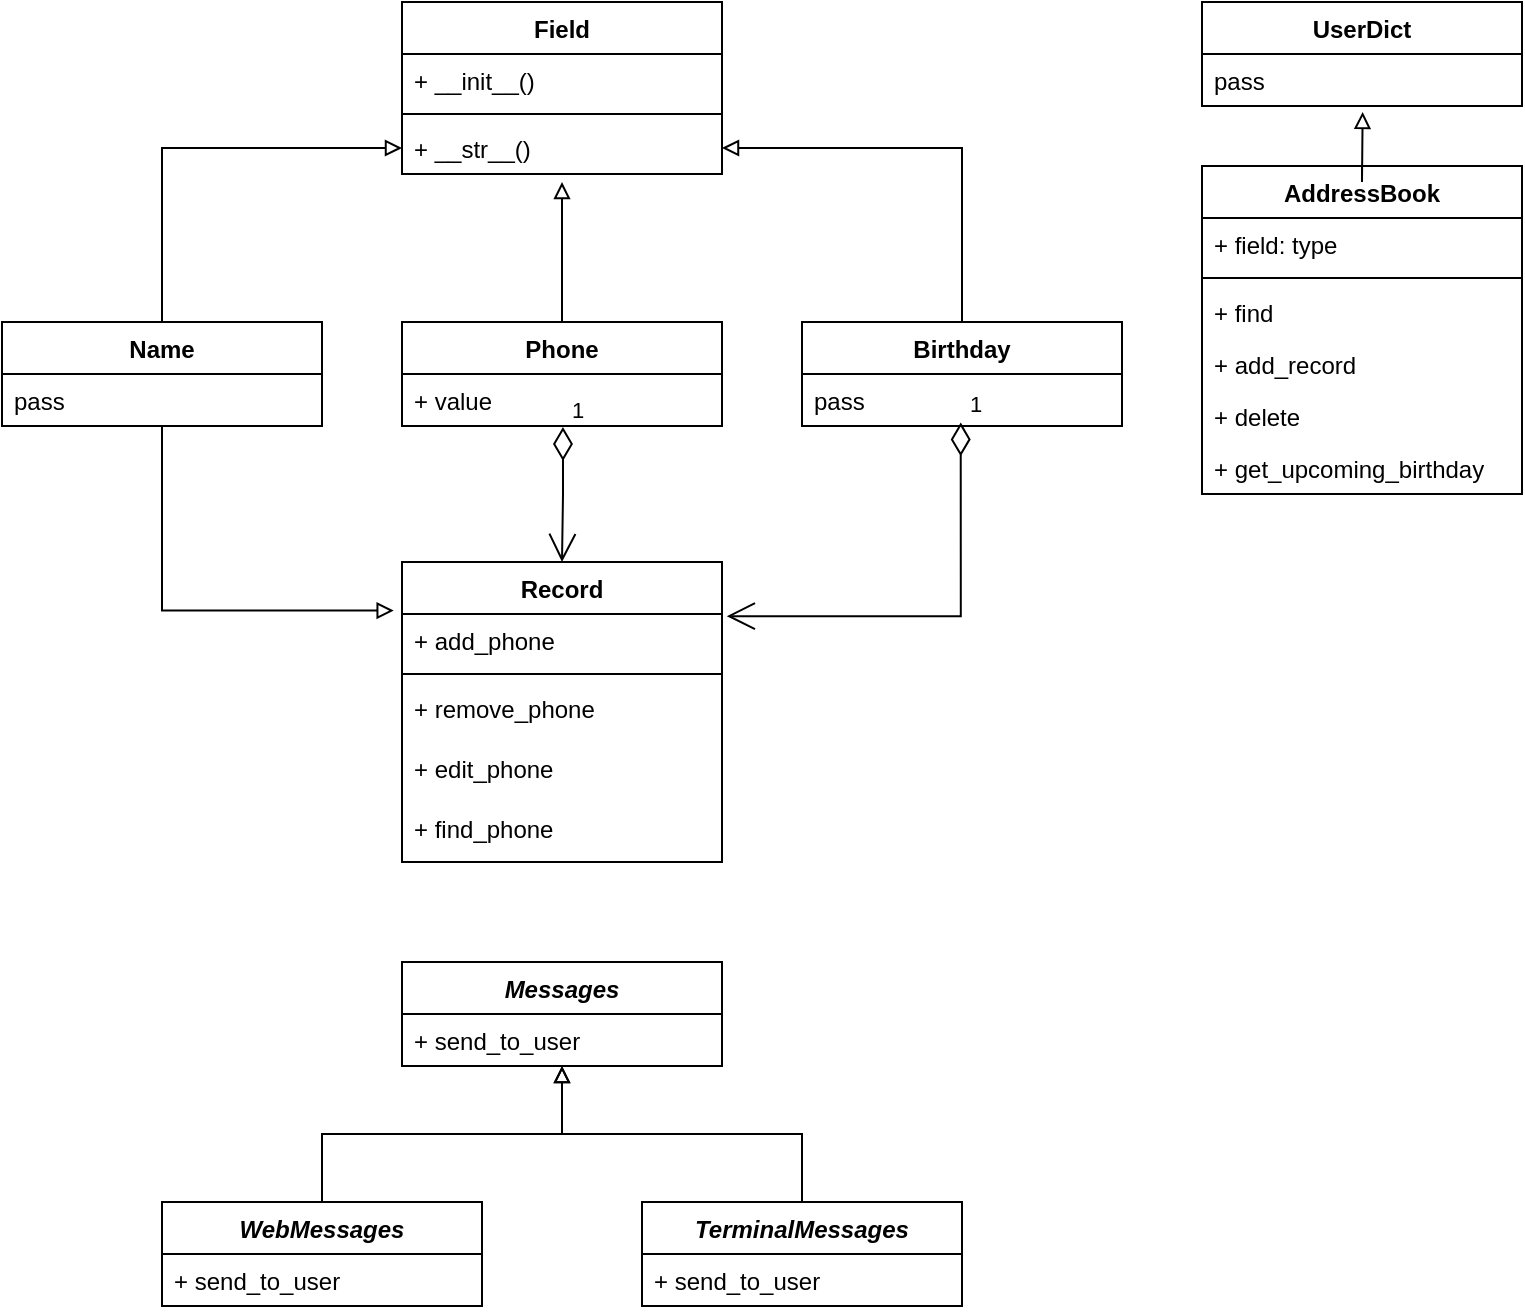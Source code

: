 <mxfile version="24.3.0" type="device">
  <diagram name="Strona-1" id="J8oHZUmJ0uuqWYIwfPBM">
    <mxGraphModel dx="1310" dy="765" grid="1" gridSize="10" guides="1" tooltips="1" connect="1" arrows="1" fold="1" page="1" pageScale="1" pageWidth="827" pageHeight="1169" math="0" shadow="0">
      <root>
        <mxCell id="0" />
        <mxCell id="1" parent="0" />
        <mxCell id="WBYFLvjMA6jOdDmI6x1O-7" value="Field" style="swimlane;fontStyle=1;align=center;verticalAlign=top;childLayout=stackLayout;horizontal=1;startSize=26;horizontalStack=0;resizeParent=1;resizeParentMax=0;resizeLast=0;collapsible=1;marginBottom=0;whiteSpace=wrap;html=1;labelBackgroundColor=none;" parent="1" vertex="1">
          <mxGeometry x="200" width="160" height="86" as="geometry">
            <mxRectangle x="120" y="400" width="70" height="30" as="alternateBounds" />
          </mxGeometry>
        </mxCell>
        <mxCell id="WBYFLvjMA6jOdDmI6x1O-8" value="+ __init__()" style="text;strokeColor=none;fillColor=none;align=left;verticalAlign=top;spacingLeft=4;spacingRight=4;overflow=hidden;rotatable=0;points=[[0,0.5],[1,0.5]];portConstraint=eastwest;whiteSpace=wrap;html=1;labelBackgroundColor=none;" parent="WBYFLvjMA6jOdDmI6x1O-7" vertex="1">
          <mxGeometry y="26" width="160" height="26" as="geometry" />
        </mxCell>
        <mxCell id="WBYFLvjMA6jOdDmI6x1O-9" value="" style="line;strokeWidth=1;fillColor=none;align=left;verticalAlign=middle;spacingTop=-1;spacingLeft=3;spacingRight=3;rotatable=0;labelPosition=right;points=[];portConstraint=eastwest;labelBackgroundColor=none;" parent="WBYFLvjMA6jOdDmI6x1O-7" vertex="1">
          <mxGeometry y="52" width="160" height="8" as="geometry" />
        </mxCell>
        <mxCell id="WBYFLvjMA6jOdDmI6x1O-10" value="+ __str__()" style="text;strokeColor=none;fillColor=none;align=left;verticalAlign=top;spacingLeft=4;spacingRight=4;overflow=hidden;rotatable=0;points=[[0,0.5],[1,0.5]];portConstraint=eastwest;whiteSpace=wrap;html=1;labelBackgroundColor=none;" parent="WBYFLvjMA6jOdDmI6x1O-7" vertex="1">
          <mxGeometry y="60" width="160" height="26" as="geometry" />
        </mxCell>
        <mxCell id="WBYFLvjMA6jOdDmI6x1O-59" style="edgeStyle=orthogonalEdgeStyle;rounded=0;orthogonalLoop=1;jettySize=auto;html=1;exitX=0.5;exitY=0;exitDx=0;exitDy=0;endArrow=block;endFill=0;labelBackgroundColor=none;fontColor=default;" parent="1" source="WBYFLvjMA6jOdDmI6x1O-14" edge="1">
          <mxGeometry relative="1" as="geometry">
            <mxPoint x="280" y="90" as="targetPoint" />
          </mxGeometry>
        </mxCell>
        <mxCell id="WBYFLvjMA6jOdDmI6x1O-14" value="Phone" style="swimlane;fontStyle=1;align=center;verticalAlign=top;childLayout=stackLayout;horizontal=1;startSize=26;horizontalStack=0;resizeParent=1;resizeParentMax=0;resizeLast=0;collapsible=1;marginBottom=0;whiteSpace=wrap;html=1;labelBackgroundColor=none;" parent="1" vertex="1">
          <mxGeometry x="200" y="160" width="160" height="52" as="geometry" />
        </mxCell>
        <mxCell id="WBYFLvjMA6jOdDmI6x1O-17" value="+ value" style="text;strokeColor=none;fillColor=none;align=left;verticalAlign=top;spacingLeft=4;spacingRight=4;overflow=hidden;rotatable=0;points=[[0,0.5],[1,0.5]];portConstraint=eastwest;whiteSpace=wrap;html=1;labelBackgroundColor=none;" parent="WBYFLvjMA6jOdDmI6x1O-14" vertex="1">
          <mxGeometry y="26" width="160" height="26" as="geometry" />
        </mxCell>
        <mxCell id="t0LjlUMza6DZuSgSJEjI-42" style="edgeStyle=orthogonalEdgeStyle;rounded=0;orthogonalLoop=1;jettySize=auto;html=1;exitX=0.5;exitY=0;exitDx=0;exitDy=0;entryX=1;entryY=0.5;entryDx=0;entryDy=0;fontFamily=Helvetica;fontSize=12;fontColor=default;labelBackgroundColor=none;endArrow=block;endFill=0;" parent="1" source="WBYFLvjMA6jOdDmI6x1O-18" target="WBYFLvjMA6jOdDmI6x1O-10" edge="1">
          <mxGeometry relative="1" as="geometry" />
        </mxCell>
        <mxCell id="WBYFLvjMA6jOdDmI6x1O-18" value="Birthday" style="swimlane;fontStyle=1;align=center;verticalAlign=top;childLayout=stackLayout;horizontal=1;startSize=26;horizontalStack=0;resizeParent=1;resizeParentMax=0;resizeLast=0;collapsible=1;marginBottom=0;whiteSpace=wrap;html=1;labelBackgroundColor=none;" parent="1" vertex="1">
          <mxGeometry x="400" y="160" width="160" height="52" as="geometry" />
        </mxCell>
        <mxCell id="WBYFLvjMA6jOdDmI6x1O-19" value="pass&lt;div&gt;&lt;br&gt;&lt;/div&gt;" style="text;strokeColor=none;fillColor=none;align=left;verticalAlign=top;spacingLeft=4;spacingRight=4;overflow=hidden;rotatable=0;points=[[0,0.5],[1,0.5]];portConstraint=eastwest;whiteSpace=wrap;html=1;labelBackgroundColor=none;" parent="WBYFLvjMA6jOdDmI6x1O-18" vertex="1">
          <mxGeometry y="26" width="160" height="26" as="geometry" />
        </mxCell>
        <mxCell id="t0LjlUMza6DZuSgSJEjI-43" style="edgeStyle=orthogonalEdgeStyle;rounded=0;orthogonalLoop=1;jettySize=auto;html=1;exitX=0.5;exitY=0;exitDx=0;exitDy=0;entryX=0;entryY=0.5;entryDx=0;entryDy=0;fontFamily=Helvetica;fontSize=12;fontColor=default;labelBackgroundColor=none;endArrow=block;endFill=0;" parent="1" source="WBYFLvjMA6jOdDmI6x1O-49" target="WBYFLvjMA6jOdDmI6x1O-10" edge="1">
          <mxGeometry relative="1" as="geometry" />
        </mxCell>
        <mxCell id="WBYFLvjMA6jOdDmI6x1O-49" value="Name" style="swimlane;fontStyle=1;align=center;verticalAlign=top;childLayout=stackLayout;horizontal=1;startSize=26;horizontalStack=0;resizeParent=1;resizeParentMax=0;resizeLast=0;collapsible=1;marginBottom=0;whiteSpace=wrap;html=1;labelBackgroundColor=none;" parent="1" vertex="1">
          <mxGeometry y="160" width="160" height="52" as="geometry" />
        </mxCell>
        <mxCell id="WBYFLvjMA6jOdDmI6x1O-50" value="pass" style="text;strokeColor=none;fillColor=none;align=left;verticalAlign=top;spacingLeft=4;spacingRight=4;overflow=hidden;rotatable=0;points=[[0,0.5],[1,0.5]];portConstraint=eastwest;whiteSpace=wrap;html=1;labelBackgroundColor=none;" parent="WBYFLvjMA6jOdDmI6x1O-49" vertex="1">
          <mxGeometry y="26" width="160" height="26" as="geometry" />
        </mxCell>
        <mxCell id="WBYFLvjMA6jOdDmI6x1O-61" value="UserDict" style="swimlane;fontStyle=1;align=center;verticalAlign=top;childLayout=stackLayout;horizontal=1;startSize=26;horizontalStack=0;resizeParent=1;resizeParentMax=0;resizeLast=0;collapsible=1;marginBottom=0;whiteSpace=wrap;html=1;labelBackgroundColor=none;" parent="1" vertex="1">
          <mxGeometry x="600" width="160" height="52" as="geometry">
            <mxRectangle x="610" width="90" height="30" as="alternateBounds" />
          </mxGeometry>
        </mxCell>
        <mxCell id="WBYFLvjMA6jOdDmI6x1O-62" value="pass" style="text;strokeColor=none;fillColor=none;align=left;verticalAlign=top;spacingLeft=4;spacingRight=4;overflow=hidden;rotatable=0;points=[[0,0.5],[1,0.5]];portConstraint=eastwest;whiteSpace=wrap;html=1;labelBackgroundColor=none;" parent="WBYFLvjMA6jOdDmI6x1O-61" vertex="1">
          <mxGeometry y="26" width="160" height="26" as="geometry" />
        </mxCell>
        <mxCell id="WBYFLvjMA6jOdDmI6x1O-65" value="AddressBook" style="swimlane;fontStyle=1;align=center;verticalAlign=top;childLayout=stackLayout;horizontal=1;startSize=26;horizontalStack=0;resizeParent=1;resizeParentMax=0;resizeLast=0;collapsible=1;marginBottom=0;whiteSpace=wrap;html=1;labelBackgroundColor=none;" parent="1" vertex="1">
          <mxGeometry x="600" y="82" width="160" height="164" as="geometry">
            <mxRectangle x="610" y="160" width="110" height="30" as="alternateBounds" />
          </mxGeometry>
        </mxCell>
        <mxCell id="WBYFLvjMA6jOdDmI6x1O-66" value="+ field: type" style="text;strokeColor=none;fillColor=none;align=left;verticalAlign=top;spacingLeft=4;spacingRight=4;overflow=hidden;rotatable=0;points=[[0,0.5],[1,0.5]];portConstraint=eastwest;whiteSpace=wrap;html=1;labelBackgroundColor=none;" parent="WBYFLvjMA6jOdDmI6x1O-65" vertex="1">
          <mxGeometry y="26" width="160" height="26" as="geometry" />
        </mxCell>
        <mxCell id="WBYFLvjMA6jOdDmI6x1O-67" value="" style="line;strokeWidth=1;fillColor=none;align=left;verticalAlign=middle;spacingTop=-1;spacingLeft=3;spacingRight=3;rotatable=0;labelPosition=right;points=[];portConstraint=eastwest;labelBackgroundColor=none;" parent="WBYFLvjMA6jOdDmI6x1O-65" vertex="1">
          <mxGeometry y="52" width="160" height="8" as="geometry" />
        </mxCell>
        <mxCell id="WBYFLvjMA6jOdDmI6x1O-68" value="+ find" style="text;strokeColor=none;fillColor=none;align=left;verticalAlign=top;spacingLeft=4;spacingRight=4;overflow=hidden;rotatable=0;points=[[0,0.5],[1,0.5]];portConstraint=eastwest;whiteSpace=wrap;html=1;labelBackgroundColor=none;" parent="WBYFLvjMA6jOdDmI6x1O-65" vertex="1">
          <mxGeometry y="60" width="160" height="26" as="geometry" />
        </mxCell>
        <mxCell id="t0LjlUMza6DZuSgSJEjI-26" value="+ add_record" style="text;strokeColor=none;fillColor=none;align=left;verticalAlign=top;spacingLeft=4;spacingRight=4;overflow=hidden;rotatable=0;points=[[0,0.5],[1,0.5]];portConstraint=eastwest;whiteSpace=wrap;html=1;labelBackgroundColor=none;" parent="WBYFLvjMA6jOdDmI6x1O-65" vertex="1">
          <mxGeometry y="86" width="160" height="26" as="geometry" />
        </mxCell>
        <mxCell id="t0LjlUMza6DZuSgSJEjI-35" value="+ delete" style="text;strokeColor=none;fillColor=none;align=left;verticalAlign=top;spacingLeft=4;spacingRight=4;overflow=hidden;rotatable=0;points=[[0,0.5],[1,0.5]];portConstraint=eastwest;whiteSpace=wrap;html=1;labelBackgroundColor=none;" parent="WBYFLvjMA6jOdDmI6x1O-65" vertex="1">
          <mxGeometry y="112" width="160" height="26" as="geometry" />
        </mxCell>
        <mxCell id="t0LjlUMza6DZuSgSJEjI-36" value="+ get_upcoming_birthday" style="text;strokeColor=none;fillColor=none;align=left;verticalAlign=top;spacingLeft=4;spacingRight=4;overflow=hidden;rotatable=0;points=[[0,0.5],[1,0.5]];portConstraint=eastwest;whiteSpace=wrap;html=1;labelBackgroundColor=none;" parent="WBYFLvjMA6jOdDmI6x1O-65" vertex="1">
          <mxGeometry y="138" width="160" height="26" as="geometry" />
        </mxCell>
        <mxCell id="WBYFLvjMA6jOdDmI6x1O-69" style="edgeStyle=orthogonalEdgeStyle;rounded=0;orthogonalLoop=1;jettySize=auto;html=1;exitX=0.5;exitY=0;exitDx=0;exitDy=0;endArrow=block;endFill=0;labelBackgroundColor=none;fontColor=default;entryX=0.502;entryY=1.114;entryDx=0;entryDy=0;entryPerimeter=0;" parent="1" source="WBYFLvjMA6jOdDmI6x1O-65" target="WBYFLvjMA6jOdDmI6x1O-62" edge="1">
          <mxGeometry relative="1" as="geometry">
            <Array as="points">
              <mxPoint x="680" y="90" />
              <mxPoint x="680" y="90" />
            </Array>
            <mxPoint x="680" y="60" as="targetPoint" />
          </mxGeometry>
        </mxCell>
        <mxCell id="t0LjlUMza6DZuSgSJEjI-1" value="Record" style="swimlane;fontStyle=1;align=center;verticalAlign=top;childLayout=stackLayout;horizontal=1;startSize=26;horizontalStack=0;resizeParent=1;resizeParentMax=0;resizeLast=0;collapsible=1;marginBottom=0;whiteSpace=wrap;html=1;" parent="1" vertex="1">
          <mxGeometry x="200" y="280" width="160" height="150" as="geometry" />
        </mxCell>
        <mxCell id="t0LjlUMza6DZuSgSJEjI-2" value="+ add_phone" style="text;strokeColor=none;fillColor=none;align=left;verticalAlign=top;spacingLeft=4;spacingRight=4;overflow=hidden;rotatable=0;points=[[0,0.5],[1,0.5]];portConstraint=eastwest;whiteSpace=wrap;html=1;" parent="t0LjlUMza6DZuSgSJEjI-1" vertex="1">
          <mxGeometry y="26" width="160" height="26" as="geometry" />
        </mxCell>
        <mxCell id="t0LjlUMza6DZuSgSJEjI-3" value="" style="line;strokeWidth=1;fillColor=none;align=left;verticalAlign=middle;spacingTop=-1;spacingLeft=3;spacingRight=3;rotatable=0;labelPosition=right;points=[];portConstraint=eastwest;strokeColor=inherit;" parent="t0LjlUMza6DZuSgSJEjI-1" vertex="1">
          <mxGeometry y="52" width="160" height="8" as="geometry" />
        </mxCell>
        <mxCell id="t0LjlUMza6DZuSgSJEjI-4" value="+ remove_phone" style="text;strokeColor=none;fillColor=none;align=left;verticalAlign=top;spacingLeft=4;spacingRight=4;overflow=hidden;rotatable=0;points=[[0,0.5],[1,0.5]];portConstraint=eastwest;whiteSpace=wrap;html=1;" parent="t0LjlUMza6DZuSgSJEjI-1" vertex="1">
          <mxGeometry y="60" width="160" height="30" as="geometry" />
        </mxCell>
        <mxCell id="t0LjlUMza6DZuSgSJEjI-39" value="+ edit_phone" style="text;strokeColor=none;fillColor=none;align=left;verticalAlign=top;spacingLeft=4;spacingRight=4;overflow=hidden;rotatable=0;points=[[0,0.5],[1,0.5]];portConstraint=eastwest;whiteSpace=wrap;html=1;" parent="t0LjlUMza6DZuSgSJEjI-1" vertex="1">
          <mxGeometry y="90" width="160" height="30" as="geometry" />
        </mxCell>
        <mxCell id="t0LjlUMza6DZuSgSJEjI-40" value="+ find_phone" style="text;strokeColor=none;fillColor=none;align=left;verticalAlign=top;spacingLeft=4;spacingRight=4;overflow=hidden;rotatable=0;points=[[0,0.5],[1,0.5]];portConstraint=eastwest;whiteSpace=wrap;html=1;" parent="t0LjlUMza6DZuSgSJEjI-1" vertex="1">
          <mxGeometry y="120" width="160" height="30" as="geometry" />
        </mxCell>
        <mxCell id="9cUNRx6RUcisBYhJ0vzH-5" style="edgeStyle=orthogonalEdgeStyle;rounded=0;orthogonalLoop=1;jettySize=auto;html=1;entryX=-0.026;entryY=-0.065;entryDx=0;entryDy=0;entryPerimeter=0;endArrow=block;endFill=0;" edge="1" parent="1" source="WBYFLvjMA6jOdDmI6x1O-49" target="t0LjlUMza6DZuSgSJEjI-2">
          <mxGeometry relative="1" as="geometry" />
        </mxCell>
        <mxCell id="9cUNRx6RUcisBYhJ0vzH-10" value="1" style="endArrow=open;html=1;endSize=12;startArrow=diamondThin;startSize=14;startFill=0;edgeStyle=orthogonalEdgeStyle;align=left;verticalAlign=bottom;rounded=0;exitX=0.503;exitY=1.021;exitDx=0;exitDy=0;exitPerimeter=0;entryX=0.5;entryY=0;entryDx=0;entryDy=0;" edge="1" parent="1" source="WBYFLvjMA6jOdDmI6x1O-17" target="t0LjlUMza6DZuSgSJEjI-1">
          <mxGeometry x="-1" y="3" relative="1" as="geometry">
            <mxPoint x="300" y="220" as="sourcePoint" />
            <mxPoint x="460" y="220" as="targetPoint" />
          </mxGeometry>
        </mxCell>
        <mxCell id="9cUNRx6RUcisBYhJ0vzH-11" value="1" style="endArrow=open;html=1;endSize=12;startArrow=diamondThin;startSize=14;startFill=0;edgeStyle=orthogonalEdgeStyle;align=left;verticalAlign=bottom;rounded=0;exitX=0.496;exitY=0.931;exitDx=0;exitDy=0;exitPerimeter=0;entryX=1.015;entryY=0.041;entryDx=0;entryDy=0;entryPerimeter=0;" edge="1" parent="1" source="WBYFLvjMA6jOdDmI6x1O-19" target="t0LjlUMza6DZuSgSJEjI-2">
          <mxGeometry x="-1" y="3" relative="1" as="geometry">
            <mxPoint x="300" y="220" as="sourcePoint" />
            <mxPoint x="460" y="220" as="targetPoint" />
            <Array as="points">
              <mxPoint x="479" y="307" />
            </Array>
          </mxGeometry>
        </mxCell>
        <mxCell id="9cUNRx6RUcisBYhJ0vzH-12" value="&lt;i&gt;Messages&lt;/i&gt;" style="swimlane;fontStyle=1;align=center;verticalAlign=top;childLayout=stackLayout;horizontal=1;startSize=26;horizontalStack=0;resizeParent=1;resizeParentMax=0;resizeLast=0;collapsible=1;marginBottom=0;whiteSpace=wrap;html=1;" vertex="1" parent="1">
          <mxGeometry x="200" y="480" width="160" height="52" as="geometry" />
        </mxCell>
        <mxCell id="9cUNRx6RUcisBYhJ0vzH-13" value="+ send_to_user" style="text;strokeColor=none;fillColor=none;align=left;verticalAlign=top;spacingLeft=4;spacingRight=4;overflow=hidden;rotatable=0;points=[[0,0.5],[1,0.5]];portConstraint=eastwest;whiteSpace=wrap;html=1;" vertex="1" parent="9cUNRx6RUcisBYhJ0vzH-12">
          <mxGeometry y="26" width="160" height="26" as="geometry" />
        </mxCell>
        <mxCell id="9cUNRx6RUcisBYhJ0vzH-23" style="edgeStyle=orthogonalEdgeStyle;rounded=0;orthogonalLoop=1;jettySize=auto;html=1;endArrow=block;endFill=0;" edge="1" parent="1" source="9cUNRx6RUcisBYhJ0vzH-17" target="9cUNRx6RUcisBYhJ0vzH-12">
          <mxGeometry relative="1" as="geometry" />
        </mxCell>
        <mxCell id="9cUNRx6RUcisBYhJ0vzH-17" value="&lt;i&gt;TerminalMessages&lt;/i&gt;" style="swimlane;fontStyle=1;align=center;verticalAlign=top;childLayout=stackLayout;horizontal=1;startSize=26;horizontalStack=0;resizeParent=1;resizeParentMax=0;resizeLast=0;collapsible=1;marginBottom=0;whiteSpace=wrap;html=1;" vertex="1" parent="1">
          <mxGeometry x="320" y="600" width="160" height="52" as="geometry" />
        </mxCell>
        <mxCell id="9cUNRx6RUcisBYhJ0vzH-18" value="+ send_to_user" style="text;strokeColor=none;fillColor=none;align=left;verticalAlign=top;spacingLeft=4;spacingRight=4;overflow=hidden;rotatable=0;points=[[0,0.5],[1,0.5]];portConstraint=eastwest;whiteSpace=wrap;html=1;" vertex="1" parent="9cUNRx6RUcisBYhJ0vzH-17">
          <mxGeometry y="26" width="160" height="26" as="geometry" />
        </mxCell>
        <mxCell id="9cUNRx6RUcisBYhJ0vzH-24" style="edgeStyle=orthogonalEdgeStyle;rounded=0;orthogonalLoop=1;jettySize=auto;html=1;endArrow=block;endFill=0;" edge="1" parent="1" source="9cUNRx6RUcisBYhJ0vzH-20" target="9cUNRx6RUcisBYhJ0vzH-12">
          <mxGeometry relative="1" as="geometry" />
        </mxCell>
        <mxCell id="9cUNRx6RUcisBYhJ0vzH-20" value="&lt;i&gt;WebMessages&lt;/i&gt;" style="swimlane;fontStyle=1;align=center;verticalAlign=top;childLayout=stackLayout;horizontal=1;startSize=26;horizontalStack=0;resizeParent=1;resizeParentMax=0;resizeLast=0;collapsible=1;marginBottom=0;whiteSpace=wrap;html=1;" vertex="1" parent="1">
          <mxGeometry x="80" y="600" width="160" height="52" as="geometry" />
        </mxCell>
        <mxCell id="9cUNRx6RUcisBYhJ0vzH-21" value="+ send_to_user" style="text;strokeColor=none;fillColor=none;align=left;verticalAlign=top;spacingLeft=4;spacingRight=4;overflow=hidden;rotatable=0;points=[[0,0.5],[1,0.5]];portConstraint=eastwest;whiteSpace=wrap;html=1;" vertex="1" parent="9cUNRx6RUcisBYhJ0vzH-20">
          <mxGeometry y="26" width="160" height="26" as="geometry" />
        </mxCell>
      </root>
    </mxGraphModel>
  </diagram>
</mxfile>
